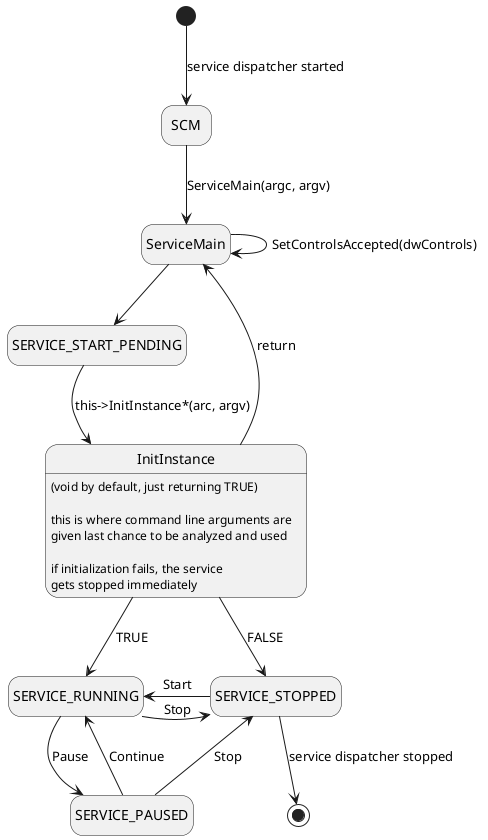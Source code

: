@startuml ../images/svcLifeCycle

hide empty description

[*] --> SCM : service dispatcher started
SCM --> ServiceMain : ServiceMain(argc, argv)
ServiceMain -> ServiceMain : SetControlsAccepted(dwControls)
ServiceMain --> SERVICE_START_PENDING
SERVICE_START_PENDING --> InitInstance: this->InitInstance*(arc, argv)
InitInstance --> ServiceMain : return
InitInstance --> SERVICE_STOPPED : FALSE
InitInstance --> SERVICE_RUNNING : TRUE
InitInstance : (void by default, just returning TRUE)\n
InitInstance : this is where command line arguments are
InitInstance : given last chance to be analyzed and used\n
InitInstance : if initialization fails, the service
InitInstance : gets stopped immediately

SERVICE_RUNNING -> SERVICE_STOPPED : Stop
SERVICE_STOPPED -> SERVICE_RUNNING : Start
SERVICE_RUNNING --> SERVICE_PAUSED : Pause
SERVICE_PAUSED --> SERVICE_RUNNING : Continue
SERVICE_PAUSED -> SERVICE_STOPPED : Stop
SERVICE_STOPPED --> [*] : service dispatcher stopped

@enduml
